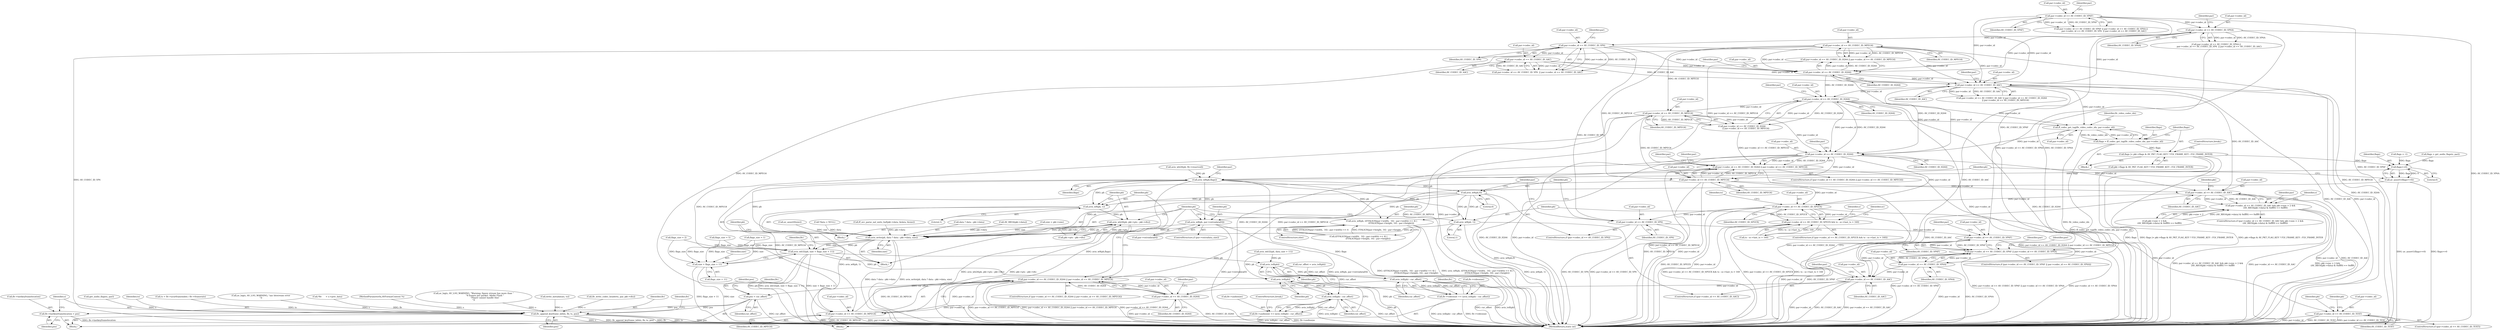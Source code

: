 digraph "0_FFmpeg_6b67d7f05918f7a1ee8fc6ff21355d7e8736aa10@pointer" {
"1000416" [label="(Call,ff_codec_get_tag(flv_video_codec_ids, par->codec_id))"];
"1000237" [label="(Call,par->codec_id == AV_CODEC_ID_AAC)"];
"1000218" [label="(Call,par->codec_id == AV_CODEC_ID_H264)"];
"1000207" [label="(Call,par->codec_id == AV_CODEC_ID_AAC)"];
"1000202" [label="(Call,par->codec_id == AV_CODEC_ID_VP6)"];
"1000196" [label="(Call,par->codec_id == AV_CODEC_ID_VP6A)"];
"1000190" [label="(Call,par->codec_id == AV_CODEC_ID_VP6F)"];
"1000223" [label="(Call,par->codec_id == AV_CODEC_ID_MPEG4)"];
"1000243" [label="(Call,par->codec_id == AV_CODEC_ID_H264)"];
"1000248" [label="(Call,par->codec_id == AV_CODEC_ID_MPEG4)"];
"1000414" [label="(Call,flags = ff_codec_get_tag(flv_video_codec_ids, par->codec_id))"];
"1000421" [label="(Call,flags |= pkt->flags & AV_PKT_FLAG_KEY ? FLV_FRAME_KEY : FLV_FRAME_INTER)"];
"1000712" [label="(Call,flags>=0)"];
"1000711" [label="(Call,av_assert1(flags>=0))"];
"1000715" [label="(Call,avio_w8(pb,flags))"];
"1000724" [label="(Call,avio_w8(pb,0))"];
"1000744" [label="(Call,avio_w8(pb, par->extradata[0]))"];
"1000811" [label="(Call,avio_write(pb, data ? data : pkt->data, size))"];
"1000820" [label="(Call,avio_wb32(pb, size + flags_size + 11))"];
"1000864" [label="(Call,avio_tell(pb))"];
"1000863" [label="(Call,avio_tell(pb) - cur_offset)"];
"1000859" [label="(Call,flv->videosize += (avio_tell(pb) - cur_offset))"];
"1000896" [label="(Call,pos = cur_offset)"];
"1000910" [label="(Call,flv->lastkeyframelocation = pos)"];
"1000915" [label="(Call,flv_append_keyframe_info(s, flv, ts, pos))"];
"1000931" [label="(Call,avio_tell(pb))"];
"1000930" [label="(Call,avio_tell(pb) - cur_offset)"];
"1000926" [label="(Call,flv->audiosize += (avio_tell(pb) - cur_offset))"];
"1000822" [label="(Call,size + flags_size + 11)"];
"1000752" [label="(Call,avio_w8(pb, ((FFALIGN(par->width,  16) - par->width) << 4) |\n                             (FFALIGN(par->height, 16) - par->height)))"];
"1000782" [label="(Call,avio_w8(pb, 1))"];
"1000799" [label="(Call,avio_w8(pb, 1))"];
"1000802" [label="(Call,avio_wb24(pb, pkt->pts - pkt->dts))"];
"1000456" [label="(Call,par->codec_id == AV_CODEC_ID_H264)"];
"1000455" [label="(Call,par->codec_id == AV_CODEC_ID_H264 || par->codec_id == AV_CODEC_ID_MPEG4)"];
"1000787" [label="(Call,par->codec_id == AV_CODEC_ID_H264 || par->codec_id == AV_CODEC_ID_MPEG4)"];
"1000461" [label="(Call,par->codec_id == AV_CODEC_ID_MPEG4)"];
"1000500" [label="(Call,par->codec_id == AV_CODEC_ID_AAC)"];
"1000499" [label="(Call,par->codec_id == AV_CODEC_ID_AAC && pkt->size > 2 &&\n               (AV_RB16(pkt->data) & 0xfff0) == 0xfff0)"];
"1000544" [label="(Call,par->codec_id == AV_CODEC_ID_SPEEX)"];
"1000543" [label="(Call,par->codec_id == AV_CODEC_ID_SPEEX && ts - sc->last_ts > 160)"];
"1000626" [label="(Call,par->codec_id == AV_CODEC_ID_TEXT)"];
"1000719" [label="(Call,par->codec_id == AV_CODEC_ID_VP6)"];
"1000729" [label="(Call,par->codec_id == AV_CODEC_ID_VP6F)"];
"1000728" [label="(Call,par->codec_id == AV_CODEC_ID_VP6F || par->codec_id == AV_CODEC_ID_VP6A)"];
"1000734" [label="(Call,par->codec_id == AV_CODEC_ID_VP6A)"];
"1000777" [label="(Call,par->codec_id == AV_CODEC_ID_AAC)"];
"1000788" [label="(Call,par->codec_id == AV_CODEC_ID_H264)"];
"1000793" [label="(Call,par->codec_id == AV_CODEC_ID_MPEG4)"];
"1000204" [label="(Identifier,par)"];
"1000884" [label="(Block,)"];
"1000546" [label="(Identifier,par)"];
"1000504" [label="(Identifier,AV_CODEC_ID_AAC)"];
"1000191" [label="(Call,par->codec_id)"];
"1000217" [label="(Call,par->codec_id == AV_CODEC_ID_H264 || par->codec_id == AV_CODEC_ID_MPEG4)"];
"1000933" [label="(Identifier,cur_offset)"];
"1000797" [label="(Identifier,AV_CODEC_ID_MPEG4)"];
"1000194" [label="(Identifier,AV_CODEC_ID_VP6F)"];
"1000821" [label="(Identifier,pb)"];
"1000409" [label="(Block,)"];
"1000198" [label="(Identifier,par)"];
"1000323" [label="(Call,flv_write_codec_header(s, par, pkt->dts))"];
"1000857" [label="(Block,)"];
"1000625" [label="(ControlStructure,if (par->codec_id == AV_CODEC_ID_TEXT))"];
"1000915" [label="(Call,flv_append_keyframe_info(s, flv, ts, pos))"];
"1000228" [label="(Call,flags_size = 5)"];
"1000795" [label="(Identifier,par)"];
"1000248" [label="(Call,par->codec_id == AV_CODEC_ID_MPEG4)"];
"1000154" [label="(Call,*data = NULL)"];
"1000190" [label="(Call,par->codec_id == AV_CODEC_ID_VP6F)"];
"1000811" [label="(Call,avio_write(pb, data ? data : pkt->data, size))"];
"1000863" [label="(Call,avio_tell(pb) - cur_offset)"];
"1000740" [label="(ControlStructure,if (par->extradata_size))"];
"1000897" [label="(Identifier,pos)"];
"1000726" [label="(Literal,0)"];
"1000802" [label="(Call,avio_wb24(pb, pkt->pts - pkt->dts))"];
"1000917" [label="(Identifier,flv)"];
"1000237" [label="(Call,par->codec_id == AV_CODEC_ID_AAC)"];
"1000206" [label="(Identifier,AV_CODEC_ID_VP6)"];
"1000542" [label="(ControlStructure,if (par->codec_id == AV_CODEC_ID_SPEEX && ts - sc->last_ts > 160))"];
"1000752" [label="(Call,avio_w8(pb, ((FFALIGN(par->width,  16) - par->width) << 4) |\n                             (FFALIGN(par->height, 16) - par->height)))"];
"1000922" [label="(Identifier,flv)"];
"1000551" [label="(Identifier,ts)"];
"1000633" [label="(Identifier,pb)"];
"1000864" [label="(Call,avio_tell(pb))"];
"1000543" [label="(Call,par->codec_id == AV_CODEC_ID_SPEEX && ts - sc->last_ts > 160)"];
"1000742" [label="(Identifier,par)"];
"1000931" [label="(Call,avio_tell(pb))"];
"1000869" [label="(Identifier,flv)"];
"1000238" [label="(Call,par->codec_id)"];
"1000227" [label="(Identifier,AV_CODEC_ID_MPEG4)"];
"1000783" [label="(Identifier,pb)"];
"1000165" [label="(Call,cur_offset = avio_tell(pb))"];
"1000461" [label="(Call,par->codec_id == AV_CODEC_ID_MPEG4)"];
"1000820" [label="(Call,avio_wb32(pb, size + flags_size + 11))"];
"1000417" [label="(Identifier,flv_video_codec_ids)"];
"1000244" [label="(Call,par->codec_id)"];
"1000498" [label="(ControlStructure,if (par->codec_id == AV_CODEC_ID_AAC && pkt->size > 2 &&\n               (AV_RB16(pkt->data) & 0xfff0) == 0xfff0))"];
"1000202" [label="(Call,par->codec_id == AV_CODEC_ID_VP6)"];
"1000779" [label="(Identifier,par)"];
"1000950" [label="(MethodReturn,static int)"];
"1000414" [label="(Call,flags = ff_codec_get_tag(flv_video_codec_ids, par->codec_id))"];
"1000219" [label="(Call,par->codec_id)"];
"1000463" [label="(Identifier,par)"];
"1000431" [label="(ControlStructure,break;)"];
"1000710" [label="(Block,)"];
"1000829" [label="(Identifier,flv)"];
"1000626" [label="(Call,par->codec_id == AV_CODEC_ID_TEXT)"];
"1000723" [label="(Identifier,AV_CODEC_ID_VP6)"];
"1000789" [label="(Call,par->codec_id)"];
"1000930" [label="(Call,avio_tell(pb) - cur_offset)"];
"1000224" [label="(Call,par->codec_id)"];
"1000601" [label="(Call,avio_wb24(pb, flv->reserved))"];
"1000435" [label="(Call,get_audio_flags(s, par))"];
"1000486" [label="(Call,ff_avc_parse_nal_units_buf(pkt->data, &data, &size))"];
"1000456" [label="(Call,par->codec_id == AV_CODEC_ID_H264)"];
"1000422" [label="(Identifier,flags)"];
"1000207" [label="(Call,par->codec_id == AV_CODEC_ID_AAC)"];
"1000544" [label="(Call,par->codec_id == AV_CODEC_ID_SPEEX)"];
"1000754" [label="(Call,((FFALIGN(par->width,  16) - par->width) << 4) |\n                             (FFALIGN(par->height, 16) - par->height))"];
"1000914" [label="(Identifier,pos)"];
"1000421" [label="(Call,flags |= pkt->flags & AV_PKT_FLAG_KEY ? FLV_FRAME_KEY : FLV_FRAME_INTER)"];
"1000918" [label="(Identifier,ts)"];
"1000926" [label="(Call,flv->audiosize += (avio_tell(pb) - cur_offset))"];
"1000415" [label="(Identifier,flags)"];
"1000423" [label="(Call,pkt->flags & AV_PKT_FLAG_KEY ? FLV_FRAME_KEY : FLV_FRAME_INTER)"];
"1000886" [label="(Call,ts = flv->acurframeindex / flv->framerate)"];
"1000860" [label="(Call,flv->videosize)"];
"1000548" [label="(Identifier,AV_CODEC_ID_SPEEX)"];
"1000545" [label="(Call,par->codec_id)"];
"1000563" [label="(Identifier,sc)"];
"1000242" [label="(Call,par->codec_id == AV_CODEC_ID_H264\n            || par->codec_id == AV_CODEC_ID_MPEG4)"];
"1000501" [label="(Call,par->codec_id)"];
"1000934" [label="(ControlStructure,break;)"];
"1000711" [label="(Call,av_assert1(flags>=0))"];
"1000416" [label="(Call,ff_codec_get_tag(flv_video_codec_ids, par->codec_id))"];
"1000499" [label="(Call,par->codec_id == AV_CODEC_ID_AAC && pkt->size > 2 &&\n               (AV_RB16(pkt->data) & 0xfff0) == 0xfff0)"];
"1000208" [label="(Call,par->codec_id)"];
"1000727" [label="(ControlStructure,if (par->codec_id == AV_CODEC_ID_VP6F || par->codec_id == AV_CODEC_ID_VP6A))"];
"1000243" [label="(Call,par->codec_id == AV_CODEC_ID_H264)"];
"1000721" [label="(Identifier,par)"];
"1000787" [label="(Call,par->codec_id == AV_CODEC_ID_H264 || par->codec_id == AV_CODEC_ID_MPEG4)"];
"1000813" [label="(Call,data ? data : pkt->data)"];
"1000247" [label="(Identifier,AV_CODEC_ID_H264)"];
"1000249" [label="(Call,par->codec_id)"];
"1000718" [label="(ControlStructure,if (par->codec_id == AV_CODEC_ID_VP6))"];
"1000212" [label="(Call,flags_size = 2)"];
"1000196" [label="(Call,par->codec_id == AV_CODEC_ID_VP6A)"];
"1000225" [label="(Identifier,par)"];
"1000714" [label="(Literal,0)"];
"1000720" [label="(Call,par->codec_id)"];
"1000866" [label="(Identifier,cur_offset)"];
"1000538" [label="(Call,av_log(s, AV_LOG_WARNING, \"aac bitstream error\n\"))"];
"1000195" [label="(Call,par->codec_id == AV_CODEC_ID_VP6A ||\n         par->codec_id == AV_CODEC_ID_VP6  || par->codec_id == AV_CODEC_ID_AAC)"];
"1000745" [label="(Identifier,pb)"];
"1000712" [label="(Call,flags>=0)"];
"1000753" [label="(Identifier,pb)"];
"1000735" [label="(Call,par->codec_id)"];
"1000223" [label="(Call,par->codec_id == AV_CODEC_ID_MPEG4)"];
"1000218" [label="(Call,par->codec_id == AV_CODEC_ID_H264)"];
"1000786" [label="(ControlStructure,if (par->codec_id == AV_CODEC_ID_H264 || par->codec_id == AV_CODEC_ID_MPEG4))"];
"1000782" [label="(Call,avio_w8(pb, 1))"];
"1000715" [label="(Call,avio_w8(pb,flags))"];
"1000557" [label="(Identifier,s)"];
"1000250" [label="(Identifier,par)"];
"1000513" [label="(Call,AV_RB16(pkt->data))"];
"1000433" [label="(Call,flags = get_audio_flags(s, par))"];
"1000189" [label="(Call,par->codec_id == AV_CODEC_ID_VP6F || par->codec_id == AV_CODEC_ID_VP6A ||\n         par->codec_id == AV_CODEC_ID_VP6  || par->codec_id == AV_CODEC_ID_AAC)"];
"1000803" [label="(Identifier,pb)"];
"1000241" [label="(Identifier,AV_CODEC_ID_AAC)"];
"1000454" [label="(ControlStructure,if (par->codec_id == AV_CODEC_ID_H264 || par->codec_id == AV_CODEC_ID_MPEG4))"];
"1000804" [label="(Call,pkt->pts - pkt->dts)"];
"1000129" [label="(Call,*flv      = s->priv_data)"];
"1000738" [label="(Identifier,AV_CODEC_ID_VP6A)"];
"1000859" [label="(Call,flv->videosize += (avio_tell(pb) - cur_offset))"];
"1000800" [label="(Identifier,pb)"];
"1000148" [label="(Call,size = pkt->size)"];
"1000211" [label="(Identifier,AV_CODEC_ID_AAC)"];
"1000927" [label="(Call,flv->audiosize)"];
"1000508" [label="(Identifier,pkt)"];
"1000630" [label="(Identifier,AV_CODEC_ID_TEXT)"];
"1000455" [label="(Call,par->codec_id == AV_CODEC_ID_H264 || par->codec_id == AV_CODEC_ID_MPEG4)"];
"1000460" [label="(Identifier,AV_CODEC_ID_H264)"];
"1000725" [label="(Identifier,pb)"];
"1000471" [label="(Identifier,par)"];
"1000713" [label="(Identifier,flags)"];
"1000919" [label="(Identifier,pos)"];
"1000418" [label="(Call,par->codec_id)"];
"1000896" [label="(Call,pos = cur_offset)"];
"1000729" [label="(Call,par->codec_id == AV_CODEC_ID_VP6F)"];
"1000793" [label="(Call,par->codec_id == AV_CODEC_ID_MPEG4)"];
"1000107" [label="(MethodParameterIn,AVFormatContext *s)"];
"1000733" [label="(Identifier,AV_CODEC_ID_VP6F)"];
"1000232" [label="(Call,flags_size = 1)"];
"1000438" [label="(Call,av_assert0(size))"];
"1000197" [label="(Call,par->codec_id)"];
"1000730" [label="(Call,par->codec_id)"];
"1000781" [label="(Identifier,AV_CODEC_ID_AAC)"];
"1000812" [label="(Identifier,pb)"];
"1000556" [label="(Call,av_log(s, AV_LOG_WARNING, \"Warning: Speex stream has more than \"\n                                  \"8 frames per packet. Adobe Flash \"\n                                  \"Player cannot handle this!\n\"))"];
"1000717" [label="(Identifier,flags)"];
"1000203" [label="(Call,par->codec_id)"];
"1000911" [label="(Call,flv->lastkeyframelocation)"];
"1000201" [label="(Call,par->codec_id == AV_CODEC_ID_VP6  || par->codec_id == AV_CODEC_ID_AAC)"];
"1000716" [label="(Identifier,pb)"];
"1000865" [label="(Identifier,pb)"];
"1000627" [label="(Call,par->codec_id)"];
"1000916" [label="(Identifier,s)"];
"1000465" [label="(Identifier,AV_CODEC_ID_MPEG4)"];
"1000798" [label="(Block,)"];
"1000932" [label="(Identifier,pb)"];
"1000245" [label="(Identifier,par)"];
"1000236" [label="(Call,par->codec_id == AV_CODEC_ID_AAC || par->codec_id == AV_CODEC_ID_H264\n            || par->codec_id == AV_CODEC_ID_MPEG4)"];
"1000776" [label="(ControlStructure,if (par->codec_id == AV_CODEC_ID_AAC))"];
"1000372" [label="(Call,write_metadata(s, ts))"];
"1000790" [label="(Identifier,par)"];
"1000734" [label="(Call,par->codec_id == AV_CODEC_ID_VP6A)"];
"1000784" [label="(Literal,1)"];
"1000462" [label="(Call,par->codec_id)"];
"1000824" [label="(Call,flags_size + 11)"];
"1000777" [label="(Call,par->codec_id == AV_CODEC_ID_AAC)"];
"1000158" [label="(Call,flags = -1)"];
"1000910" [label="(Call,flv->lastkeyframelocation = pos)"];
"1000719" [label="(Call,par->codec_id == AV_CODEC_ID_VP6)"];
"1000200" [label="(Identifier,AV_CODEC_ID_VP6A)"];
"1000549" [label="(Call,ts - sc->last_ts > 160)"];
"1000505" [label="(Call,pkt->size > 2 &&\n               (AV_RB16(pkt->data) & 0xfff0) == 0xfff0)"];
"1000209" [label="(Identifier,par)"];
"1000731" [label="(Identifier,par)"];
"1000457" [label="(Call,par->codec_id)"];
"1000744" [label="(Call,avio_w8(pb, par->extradata[0]))"];
"1000736" [label="(Identifier,par)"];
"1000778" [label="(Call,par->codec_id)"];
"1000794" [label="(Call,par->codec_id)"];
"1000525" [label="(Identifier,s)"];
"1000792" [label="(Identifier,AV_CODEC_ID_H264)"];
"1000724" [label="(Call,avio_w8(pb,0))"];
"1000751" [label="(ControlStructure,else)"];
"1000746" [label="(Call,par->extradata[0])"];
"1000704" [label="(Call,avio_wb32(pb, data_size + 11))"];
"1000502" [label="(Identifier,par)"];
"1000898" [label="(Identifier,cur_offset)"];
"1000728" [label="(Call,par->codec_id == AV_CODEC_ID_VP6F || par->codec_id == AV_CODEC_ID_VP6A)"];
"1000252" [label="(Identifier,AV_CODEC_ID_MPEG4)"];
"1000788" [label="(Call,par->codec_id == AV_CODEC_ID_H264)"];
"1000799" [label="(Call,avio_w8(pb, 1))"];
"1000823" [label="(Identifier,size)"];
"1000901" [label="(Identifier,flv)"];
"1000822" [label="(Call,size + flags_size + 11)"];
"1000819" [label="(Identifier,size)"];
"1000801" [label="(Literal,1)"];
"1000500" [label="(Call,par->codec_id == AV_CODEC_ID_AAC)"];
"1000222" [label="(Identifier,AV_CODEC_ID_H264)"];
"1000673" [label="(Identifier,pb)"];
"1000416" -> "1000414"  [label="AST: "];
"1000416" -> "1000418"  [label="CFG: "];
"1000417" -> "1000416"  [label="AST: "];
"1000418" -> "1000416"  [label="AST: "];
"1000414" -> "1000416"  [label="CFG: "];
"1000416" -> "1000950"  [label="DDG: flv_video_codec_ids"];
"1000416" -> "1000414"  [label="DDG: flv_video_codec_ids"];
"1000416" -> "1000414"  [label="DDG: par->codec_id"];
"1000237" -> "1000416"  [label="DDG: par->codec_id"];
"1000243" -> "1000416"  [label="DDG: par->codec_id"];
"1000248" -> "1000416"  [label="DDG: par->codec_id"];
"1000416" -> "1000456"  [label="DDG: par->codec_id"];
"1000237" -> "1000236"  [label="AST: "];
"1000237" -> "1000241"  [label="CFG: "];
"1000238" -> "1000237"  [label="AST: "];
"1000241" -> "1000237"  [label="AST: "];
"1000245" -> "1000237"  [label="CFG: "];
"1000236" -> "1000237"  [label="CFG: "];
"1000237" -> "1000950"  [label="DDG: par->codec_id"];
"1000237" -> "1000950"  [label="DDG: AV_CODEC_ID_AAC"];
"1000237" -> "1000236"  [label="DDG: par->codec_id"];
"1000237" -> "1000236"  [label="DDG: AV_CODEC_ID_AAC"];
"1000218" -> "1000237"  [label="DDG: par->codec_id"];
"1000207" -> "1000237"  [label="DDG: par->codec_id"];
"1000207" -> "1000237"  [label="DDG: AV_CODEC_ID_AAC"];
"1000196" -> "1000237"  [label="DDG: par->codec_id"];
"1000223" -> "1000237"  [label="DDG: par->codec_id"];
"1000190" -> "1000237"  [label="DDG: par->codec_id"];
"1000202" -> "1000237"  [label="DDG: par->codec_id"];
"1000237" -> "1000243"  [label="DDG: par->codec_id"];
"1000237" -> "1000456"  [label="DDG: par->codec_id"];
"1000237" -> "1000500"  [label="DDG: AV_CODEC_ID_AAC"];
"1000237" -> "1000777"  [label="DDG: AV_CODEC_ID_AAC"];
"1000218" -> "1000217"  [label="AST: "];
"1000218" -> "1000222"  [label="CFG: "];
"1000219" -> "1000218"  [label="AST: "];
"1000222" -> "1000218"  [label="AST: "];
"1000225" -> "1000218"  [label="CFG: "];
"1000217" -> "1000218"  [label="CFG: "];
"1000218" -> "1000950"  [label="DDG: AV_CODEC_ID_H264"];
"1000218" -> "1000217"  [label="DDG: par->codec_id"];
"1000218" -> "1000217"  [label="DDG: AV_CODEC_ID_H264"];
"1000207" -> "1000218"  [label="DDG: par->codec_id"];
"1000196" -> "1000218"  [label="DDG: par->codec_id"];
"1000190" -> "1000218"  [label="DDG: par->codec_id"];
"1000202" -> "1000218"  [label="DDG: par->codec_id"];
"1000218" -> "1000223"  [label="DDG: par->codec_id"];
"1000218" -> "1000243"  [label="DDG: AV_CODEC_ID_H264"];
"1000218" -> "1000456"  [label="DDG: AV_CODEC_ID_H264"];
"1000207" -> "1000201"  [label="AST: "];
"1000207" -> "1000211"  [label="CFG: "];
"1000208" -> "1000207"  [label="AST: "];
"1000211" -> "1000207"  [label="AST: "];
"1000201" -> "1000207"  [label="CFG: "];
"1000207" -> "1000201"  [label="DDG: par->codec_id"];
"1000207" -> "1000201"  [label="DDG: AV_CODEC_ID_AAC"];
"1000202" -> "1000207"  [label="DDG: par->codec_id"];
"1000202" -> "1000201"  [label="AST: "];
"1000202" -> "1000206"  [label="CFG: "];
"1000203" -> "1000202"  [label="AST: "];
"1000206" -> "1000202"  [label="AST: "];
"1000209" -> "1000202"  [label="CFG: "];
"1000201" -> "1000202"  [label="CFG: "];
"1000202" -> "1000950"  [label="DDG: AV_CODEC_ID_VP6"];
"1000202" -> "1000201"  [label="DDG: par->codec_id"];
"1000202" -> "1000201"  [label="DDG: AV_CODEC_ID_VP6"];
"1000196" -> "1000202"  [label="DDG: par->codec_id"];
"1000202" -> "1000719"  [label="DDG: AV_CODEC_ID_VP6"];
"1000196" -> "1000195"  [label="AST: "];
"1000196" -> "1000200"  [label="CFG: "];
"1000197" -> "1000196"  [label="AST: "];
"1000200" -> "1000196"  [label="AST: "];
"1000204" -> "1000196"  [label="CFG: "];
"1000195" -> "1000196"  [label="CFG: "];
"1000196" -> "1000950"  [label="DDG: AV_CODEC_ID_VP6A"];
"1000196" -> "1000195"  [label="DDG: par->codec_id"];
"1000196" -> "1000195"  [label="DDG: AV_CODEC_ID_VP6A"];
"1000190" -> "1000196"  [label="DDG: par->codec_id"];
"1000196" -> "1000734"  [label="DDG: AV_CODEC_ID_VP6A"];
"1000190" -> "1000189"  [label="AST: "];
"1000190" -> "1000194"  [label="CFG: "];
"1000191" -> "1000190"  [label="AST: "];
"1000194" -> "1000190"  [label="AST: "];
"1000198" -> "1000190"  [label="CFG: "];
"1000189" -> "1000190"  [label="CFG: "];
"1000190" -> "1000950"  [label="DDG: AV_CODEC_ID_VP6F"];
"1000190" -> "1000189"  [label="DDG: par->codec_id"];
"1000190" -> "1000189"  [label="DDG: AV_CODEC_ID_VP6F"];
"1000190" -> "1000729"  [label="DDG: AV_CODEC_ID_VP6F"];
"1000223" -> "1000217"  [label="AST: "];
"1000223" -> "1000227"  [label="CFG: "];
"1000224" -> "1000223"  [label="AST: "];
"1000227" -> "1000223"  [label="AST: "];
"1000217" -> "1000223"  [label="CFG: "];
"1000223" -> "1000950"  [label="DDG: AV_CODEC_ID_MPEG4"];
"1000223" -> "1000217"  [label="DDG: par->codec_id"];
"1000223" -> "1000217"  [label="DDG: AV_CODEC_ID_MPEG4"];
"1000223" -> "1000248"  [label="DDG: AV_CODEC_ID_MPEG4"];
"1000223" -> "1000461"  [label="DDG: AV_CODEC_ID_MPEG4"];
"1000223" -> "1000793"  [label="DDG: AV_CODEC_ID_MPEG4"];
"1000243" -> "1000242"  [label="AST: "];
"1000243" -> "1000247"  [label="CFG: "];
"1000244" -> "1000243"  [label="AST: "];
"1000247" -> "1000243"  [label="AST: "];
"1000250" -> "1000243"  [label="CFG: "];
"1000242" -> "1000243"  [label="CFG: "];
"1000243" -> "1000950"  [label="DDG: par->codec_id"];
"1000243" -> "1000950"  [label="DDG: AV_CODEC_ID_H264"];
"1000243" -> "1000242"  [label="DDG: par->codec_id"];
"1000243" -> "1000242"  [label="DDG: AV_CODEC_ID_H264"];
"1000243" -> "1000248"  [label="DDG: par->codec_id"];
"1000243" -> "1000456"  [label="DDG: par->codec_id"];
"1000243" -> "1000456"  [label="DDG: AV_CODEC_ID_H264"];
"1000248" -> "1000242"  [label="AST: "];
"1000248" -> "1000252"  [label="CFG: "];
"1000249" -> "1000248"  [label="AST: "];
"1000252" -> "1000248"  [label="AST: "];
"1000242" -> "1000248"  [label="CFG: "];
"1000248" -> "1000950"  [label="DDG: AV_CODEC_ID_MPEG4"];
"1000248" -> "1000950"  [label="DDG: par->codec_id"];
"1000248" -> "1000242"  [label="DDG: par->codec_id"];
"1000248" -> "1000242"  [label="DDG: AV_CODEC_ID_MPEG4"];
"1000248" -> "1000456"  [label="DDG: par->codec_id"];
"1000248" -> "1000461"  [label="DDG: AV_CODEC_ID_MPEG4"];
"1000248" -> "1000793"  [label="DDG: AV_CODEC_ID_MPEG4"];
"1000414" -> "1000409"  [label="AST: "];
"1000415" -> "1000414"  [label="AST: "];
"1000422" -> "1000414"  [label="CFG: "];
"1000414" -> "1000950"  [label="DDG: ff_codec_get_tag(flv_video_codec_ids, par->codec_id)"];
"1000414" -> "1000421"  [label="DDG: flags"];
"1000421" -> "1000409"  [label="AST: "];
"1000421" -> "1000423"  [label="CFG: "];
"1000422" -> "1000421"  [label="AST: "];
"1000423" -> "1000421"  [label="AST: "];
"1000431" -> "1000421"  [label="CFG: "];
"1000421" -> "1000950"  [label="DDG: pkt->flags & AV_PKT_FLAG_KEY ? FLV_FRAME_KEY : FLV_FRAME_INTER"];
"1000421" -> "1000950"  [label="DDG: flags"];
"1000421" -> "1000950"  [label="DDG: flags |= pkt->flags & AV_PKT_FLAG_KEY ? FLV_FRAME_KEY : FLV_FRAME_INTER"];
"1000421" -> "1000712"  [label="DDG: flags"];
"1000712" -> "1000711"  [label="AST: "];
"1000712" -> "1000714"  [label="CFG: "];
"1000713" -> "1000712"  [label="AST: "];
"1000714" -> "1000712"  [label="AST: "];
"1000711" -> "1000712"  [label="CFG: "];
"1000712" -> "1000711"  [label="DDG: flags"];
"1000712" -> "1000711"  [label="DDG: 0"];
"1000158" -> "1000712"  [label="DDG: flags"];
"1000433" -> "1000712"  [label="DDG: flags"];
"1000712" -> "1000715"  [label="DDG: flags"];
"1000711" -> "1000710"  [label="AST: "];
"1000716" -> "1000711"  [label="CFG: "];
"1000711" -> "1000950"  [label="DDG: av_assert1(flags>=0)"];
"1000711" -> "1000950"  [label="DDG: flags>=0"];
"1000715" -> "1000710"  [label="AST: "];
"1000715" -> "1000717"  [label="CFG: "];
"1000716" -> "1000715"  [label="AST: "];
"1000717" -> "1000715"  [label="AST: "];
"1000721" -> "1000715"  [label="CFG: "];
"1000715" -> "1000950"  [label="DDG: avio_w8(pb,flags)"];
"1000715" -> "1000950"  [label="DDG: flags"];
"1000601" -> "1000715"  [label="DDG: pb"];
"1000715" -> "1000724"  [label="DDG: pb"];
"1000715" -> "1000744"  [label="DDG: pb"];
"1000715" -> "1000752"  [label="DDG: pb"];
"1000715" -> "1000782"  [label="DDG: pb"];
"1000715" -> "1000799"  [label="DDG: pb"];
"1000715" -> "1000811"  [label="DDG: pb"];
"1000724" -> "1000718"  [label="AST: "];
"1000724" -> "1000726"  [label="CFG: "];
"1000725" -> "1000724"  [label="AST: "];
"1000726" -> "1000724"  [label="AST: "];
"1000731" -> "1000724"  [label="CFG: "];
"1000724" -> "1000950"  [label="DDG: avio_w8(pb,0)"];
"1000724" -> "1000744"  [label="DDG: pb"];
"1000724" -> "1000752"  [label="DDG: pb"];
"1000724" -> "1000782"  [label="DDG: pb"];
"1000724" -> "1000799"  [label="DDG: pb"];
"1000724" -> "1000811"  [label="DDG: pb"];
"1000744" -> "1000740"  [label="AST: "];
"1000744" -> "1000746"  [label="CFG: "];
"1000745" -> "1000744"  [label="AST: "];
"1000746" -> "1000744"  [label="AST: "];
"1000812" -> "1000744"  [label="CFG: "];
"1000744" -> "1000950"  [label="DDG: avio_w8(pb, par->extradata[0])"];
"1000744" -> "1000950"  [label="DDG: par->extradata[0]"];
"1000744" -> "1000811"  [label="DDG: pb"];
"1000811" -> "1000710"  [label="AST: "];
"1000811" -> "1000819"  [label="CFG: "];
"1000812" -> "1000811"  [label="AST: "];
"1000813" -> "1000811"  [label="AST: "];
"1000819" -> "1000811"  [label="AST: "];
"1000821" -> "1000811"  [label="CFG: "];
"1000811" -> "1000950"  [label="DDG: data ? data : pkt->data"];
"1000811" -> "1000950"  [label="DDG: avio_write(pb, data ? data : pkt->data, size)"];
"1000802" -> "1000811"  [label="DDG: pb"];
"1000782" -> "1000811"  [label="DDG: pb"];
"1000752" -> "1000811"  [label="DDG: pb"];
"1000154" -> "1000811"  [label="DDG: data"];
"1000513" -> "1000811"  [label="DDG: pkt->data"];
"1000486" -> "1000811"  [label="DDG: pkt->data"];
"1000148" -> "1000811"  [label="DDG: size"];
"1000438" -> "1000811"  [label="DDG: size"];
"1000811" -> "1000820"  [label="DDG: pb"];
"1000811" -> "1000820"  [label="DDG: size"];
"1000811" -> "1000822"  [label="DDG: size"];
"1000820" -> "1000710"  [label="AST: "];
"1000820" -> "1000822"  [label="CFG: "];
"1000821" -> "1000820"  [label="AST: "];
"1000822" -> "1000820"  [label="AST: "];
"1000829" -> "1000820"  [label="CFG: "];
"1000820" -> "1000950"  [label="DDG: avio_wb32(pb, size + flags_size + 11)"];
"1000820" -> "1000950"  [label="DDG: size + flags_size + 11"];
"1000820" -> "1000950"  [label="DDG: pb"];
"1000232" -> "1000820"  [label="DDG: flags_size"];
"1000228" -> "1000820"  [label="DDG: flags_size"];
"1000212" -> "1000820"  [label="DDG: flags_size"];
"1000820" -> "1000864"  [label="DDG: pb"];
"1000820" -> "1000931"  [label="DDG: pb"];
"1000864" -> "1000863"  [label="AST: "];
"1000864" -> "1000865"  [label="CFG: "];
"1000865" -> "1000864"  [label="AST: "];
"1000866" -> "1000864"  [label="CFG: "];
"1000864" -> "1000950"  [label="DDG: pb"];
"1000864" -> "1000863"  [label="DDG: pb"];
"1000704" -> "1000864"  [label="DDG: pb"];
"1000863" -> "1000859"  [label="AST: "];
"1000863" -> "1000866"  [label="CFG: "];
"1000866" -> "1000863"  [label="AST: "];
"1000859" -> "1000863"  [label="CFG: "];
"1000863" -> "1000950"  [label="DDG: cur_offset"];
"1000863" -> "1000950"  [label="DDG: avio_tell(pb)"];
"1000863" -> "1000859"  [label="DDG: avio_tell(pb)"];
"1000863" -> "1000859"  [label="DDG: cur_offset"];
"1000165" -> "1000863"  [label="DDG: cur_offset"];
"1000863" -> "1000896"  [label="DDG: cur_offset"];
"1000859" -> "1000857"  [label="AST: "];
"1000860" -> "1000859"  [label="AST: "];
"1000869" -> "1000859"  [label="CFG: "];
"1000859" -> "1000950"  [label="DDG: flv->videosize"];
"1000859" -> "1000950"  [label="DDG: avio_tell(pb) - cur_offset"];
"1000896" -> "1000884"  [label="AST: "];
"1000896" -> "1000898"  [label="CFG: "];
"1000897" -> "1000896"  [label="AST: "];
"1000898" -> "1000896"  [label="AST: "];
"1000901" -> "1000896"  [label="CFG: "];
"1000896" -> "1000950"  [label="DDG: cur_offset"];
"1000896" -> "1000910"  [label="DDG: pos"];
"1000896" -> "1000915"  [label="DDG: pos"];
"1000910" -> "1000884"  [label="AST: "];
"1000910" -> "1000914"  [label="CFG: "];
"1000911" -> "1000910"  [label="AST: "];
"1000914" -> "1000910"  [label="AST: "];
"1000916" -> "1000910"  [label="CFG: "];
"1000910" -> "1000950"  [label="DDG: flv->lastkeyframelocation"];
"1000915" -> "1000884"  [label="AST: "];
"1000915" -> "1000919"  [label="CFG: "];
"1000916" -> "1000915"  [label="AST: "];
"1000917" -> "1000915"  [label="AST: "];
"1000918" -> "1000915"  [label="AST: "];
"1000919" -> "1000915"  [label="AST: "];
"1000922" -> "1000915"  [label="CFG: "];
"1000915" -> "1000950"  [label="DDG: ts"];
"1000915" -> "1000950"  [label="DDG: pos"];
"1000915" -> "1000950"  [label="DDG: s"];
"1000915" -> "1000950"  [label="DDG: flv_append_keyframe_info(s, flv, ts, pos)"];
"1000915" -> "1000950"  [label="DDG: flv"];
"1000435" -> "1000915"  [label="DDG: s"];
"1000556" -> "1000915"  [label="DDG: s"];
"1000372" -> "1000915"  [label="DDG: s"];
"1000323" -> "1000915"  [label="DDG: s"];
"1000538" -> "1000915"  [label="DDG: s"];
"1000107" -> "1000915"  [label="DDG: s"];
"1000129" -> "1000915"  [label="DDG: flv"];
"1000886" -> "1000915"  [label="DDG: ts"];
"1000931" -> "1000930"  [label="AST: "];
"1000931" -> "1000932"  [label="CFG: "];
"1000932" -> "1000931"  [label="AST: "];
"1000933" -> "1000931"  [label="CFG: "];
"1000931" -> "1000950"  [label="DDG: pb"];
"1000931" -> "1000930"  [label="DDG: pb"];
"1000704" -> "1000931"  [label="DDG: pb"];
"1000930" -> "1000926"  [label="AST: "];
"1000930" -> "1000933"  [label="CFG: "];
"1000933" -> "1000930"  [label="AST: "];
"1000926" -> "1000930"  [label="CFG: "];
"1000930" -> "1000950"  [label="DDG: cur_offset"];
"1000930" -> "1000950"  [label="DDG: avio_tell(pb)"];
"1000930" -> "1000926"  [label="DDG: avio_tell(pb)"];
"1000930" -> "1000926"  [label="DDG: cur_offset"];
"1000165" -> "1000930"  [label="DDG: cur_offset"];
"1000926" -> "1000857"  [label="AST: "];
"1000927" -> "1000926"  [label="AST: "];
"1000934" -> "1000926"  [label="CFG: "];
"1000926" -> "1000950"  [label="DDG: flv->audiosize"];
"1000926" -> "1000950"  [label="DDG: avio_tell(pb) - cur_offset"];
"1000822" -> "1000824"  [label="CFG: "];
"1000823" -> "1000822"  [label="AST: "];
"1000824" -> "1000822"  [label="AST: "];
"1000822" -> "1000950"  [label="DDG: flags_size + 11"];
"1000822" -> "1000950"  [label="DDG: size"];
"1000232" -> "1000822"  [label="DDG: flags_size"];
"1000228" -> "1000822"  [label="DDG: flags_size"];
"1000212" -> "1000822"  [label="DDG: flags_size"];
"1000752" -> "1000751"  [label="AST: "];
"1000752" -> "1000754"  [label="CFG: "];
"1000753" -> "1000752"  [label="AST: "];
"1000754" -> "1000752"  [label="AST: "];
"1000812" -> "1000752"  [label="CFG: "];
"1000752" -> "1000950"  [label="DDG: ((FFALIGN(par->width,  16) - par->width) << 4) |\n                             (FFALIGN(par->height, 16) - par->height)"];
"1000752" -> "1000950"  [label="DDG: avio_w8(pb, ((FFALIGN(par->width,  16) - par->width) << 4) |\n                             (FFALIGN(par->height, 16) - par->height))"];
"1000754" -> "1000752"  [label="DDG: (FFALIGN(par->width,  16) - par->width) << 4"];
"1000754" -> "1000752"  [label="DDG: FFALIGN(par->height, 16) - par->height"];
"1000782" -> "1000776"  [label="AST: "];
"1000782" -> "1000784"  [label="CFG: "];
"1000783" -> "1000782"  [label="AST: "];
"1000784" -> "1000782"  [label="AST: "];
"1000812" -> "1000782"  [label="CFG: "];
"1000782" -> "1000950"  [label="DDG: avio_w8(pb, 1)"];
"1000799" -> "1000798"  [label="AST: "];
"1000799" -> "1000801"  [label="CFG: "];
"1000800" -> "1000799"  [label="AST: "];
"1000801" -> "1000799"  [label="AST: "];
"1000803" -> "1000799"  [label="CFG: "];
"1000799" -> "1000950"  [label="DDG: avio_w8(pb, 1)"];
"1000799" -> "1000802"  [label="DDG: pb"];
"1000802" -> "1000798"  [label="AST: "];
"1000802" -> "1000804"  [label="CFG: "];
"1000803" -> "1000802"  [label="AST: "];
"1000804" -> "1000802"  [label="AST: "];
"1000812" -> "1000802"  [label="CFG: "];
"1000802" -> "1000950"  [label="DDG: avio_wb24(pb, pkt->pts - pkt->dts)"];
"1000802" -> "1000950"  [label="DDG: pkt->pts - pkt->dts"];
"1000804" -> "1000802"  [label="DDG: pkt->pts"];
"1000804" -> "1000802"  [label="DDG: pkt->dts"];
"1000456" -> "1000455"  [label="AST: "];
"1000456" -> "1000460"  [label="CFG: "];
"1000457" -> "1000456"  [label="AST: "];
"1000460" -> "1000456"  [label="AST: "];
"1000463" -> "1000456"  [label="CFG: "];
"1000455" -> "1000456"  [label="CFG: "];
"1000456" -> "1000950"  [label="DDG: AV_CODEC_ID_H264"];
"1000456" -> "1000950"  [label="DDG: par->codec_id"];
"1000456" -> "1000455"  [label="DDG: par->codec_id"];
"1000456" -> "1000455"  [label="DDG: AV_CODEC_ID_H264"];
"1000456" -> "1000461"  [label="DDG: par->codec_id"];
"1000456" -> "1000500"  [label="DDG: par->codec_id"];
"1000456" -> "1000544"  [label="DDG: par->codec_id"];
"1000456" -> "1000788"  [label="DDG: AV_CODEC_ID_H264"];
"1000455" -> "1000454"  [label="AST: "];
"1000455" -> "1000461"  [label="CFG: "];
"1000461" -> "1000455"  [label="AST: "];
"1000471" -> "1000455"  [label="CFG: "];
"1000502" -> "1000455"  [label="CFG: "];
"1000455" -> "1000950"  [label="DDG: par->codec_id == AV_CODEC_ID_H264 || par->codec_id == AV_CODEC_ID_MPEG4"];
"1000455" -> "1000950"  [label="DDG: par->codec_id == AV_CODEC_ID_MPEG4"];
"1000455" -> "1000950"  [label="DDG: par->codec_id == AV_CODEC_ID_H264"];
"1000242" -> "1000455"  [label="DDG: par->codec_id == AV_CODEC_ID_MPEG4"];
"1000217" -> "1000455"  [label="DDG: par->codec_id == AV_CODEC_ID_MPEG4"];
"1000461" -> "1000455"  [label="DDG: par->codec_id"];
"1000461" -> "1000455"  [label="DDG: AV_CODEC_ID_MPEG4"];
"1000455" -> "1000787"  [label="DDG: par->codec_id == AV_CODEC_ID_MPEG4"];
"1000787" -> "1000786"  [label="AST: "];
"1000787" -> "1000788"  [label="CFG: "];
"1000787" -> "1000793"  [label="CFG: "];
"1000788" -> "1000787"  [label="AST: "];
"1000793" -> "1000787"  [label="AST: "];
"1000800" -> "1000787"  [label="CFG: "];
"1000812" -> "1000787"  [label="CFG: "];
"1000787" -> "1000950"  [label="DDG: par->codec_id == AV_CODEC_ID_H264"];
"1000787" -> "1000950"  [label="DDG: par->codec_id == AV_CODEC_ID_MPEG4"];
"1000787" -> "1000950"  [label="DDG: par->codec_id == AV_CODEC_ID_H264 || par->codec_id == AV_CODEC_ID_MPEG4"];
"1000788" -> "1000787"  [label="DDG: par->codec_id"];
"1000788" -> "1000787"  [label="DDG: AV_CODEC_ID_H264"];
"1000793" -> "1000787"  [label="DDG: par->codec_id"];
"1000793" -> "1000787"  [label="DDG: AV_CODEC_ID_MPEG4"];
"1000461" -> "1000465"  [label="CFG: "];
"1000462" -> "1000461"  [label="AST: "];
"1000465" -> "1000461"  [label="AST: "];
"1000461" -> "1000950"  [label="DDG: AV_CODEC_ID_MPEG4"];
"1000461" -> "1000950"  [label="DDG: par->codec_id"];
"1000461" -> "1000500"  [label="DDG: par->codec_id"];
"1000461" -> "1000544"  [label="DDG: par->codec_id"];
"1000461" -> "1000793"  [label="DDG: AV_CODEC_ID_MPEG4"];
"1000500" -> "1000499"  [label="AST: "];
"1000500" -> "1000504"  [label="CFG: "];
"1000501" -> "1000500"  [label="AST: "];
"1000504" -> "1000500"  [label="AST: "];
"1000508" -> "1000500"  [label="CFG: "];
"1000499" -> "1000500"  [label="CFG: "];
"1000500" -> "1000950"  [label="DDG: par->codec_id"];
"1000500" -> "1000950"  [label="DDG: AV_CODEC_ID_AAC"];
"1000500" -> "1000499"  [label="DDG: par->codec_id"];
"1000500" -> "1000499"  [label="DDG: AV_CODEC_ID_AAC"];
"1000500" -> "1000544"  [label="DDG: par->codec_id"];
"1000500" -> "1000777"  [label="DDG: AV_CODEC_ID_AAC"];
"1000499" -> "1000498"  [label="AST: "];
"1000499" -> "1000505"  [label="CFG: "];
"1000505" -> "1000499"  [label="AST: "];
"1000525" -> "1000499"  [label="CFG: "];
"1000546" -> "1000499"  [label="CFG: "];
"1000499" -> "1000950"  [label="DDG: par->codec_id == AV_CODEC_ID_AAC && pkt->size > 2 &&\n               (AV_RB16(pkt->data) & 0xfff0) == 0xfff0"];
"1000499" -> "1000950"  [label="DDG: par->codec_id == AV_CODEC_ID_AAC"];
"1000499" -> "1000950"  [label="DDG: pkt->size > 2 &&\n               (AV_RB16(pkt->data) & 0xfff0) == 0xfff0"];
"1000505" -> "1000499"  [label="DDG: pkt->size > 2"];
"1000505" -> "1000499"  [label="DDG: (AV_RB16(pkt->data) & 0xfff0) == 0xfff0"];
"1000544" -> "1000543"  [label="AST: "];
"1000544" -> "1000548"  [label="CFG: "];
"1000545" -> "1000544"  [label="AST: "];
"1000548" -> "1000544"  [label="AST: "];
"1000551" -> "1000544"  [label="CFG: "];
"1000543" -> "1000544"  [label="CFG: "];
"1000544" -> "1000950"  [label="DDG: AV_CODEC_ID_SPEEX"];
"1000544" -> "1000950"  [label="DDG: par->codec_id"];
"1000544" -> "1000543"  [label="DDG: par->codec_id"];
"1000544" -> "1000543"  [label="DDG: AV_CODEC_ID_SPEEX"];
"1000544" -> "1000626"  [label="DDG: par->codec_id"];
"1000544" -> "1000719"  [label="DDG: par->codec_id"];
"1000543" -> "1000542"  [label="AST: "];
"1000543" -> "1000549"  [label="CFG: "];
"1000549" -> "1000543"  [label="AST: "];
"1000557" -> "1000543"  [label="CFG: "];
"1000563" -> "1000543"  [label="CFG: "];
"1000543" -> "1000950"  [label="DDG: par->codec_id == AV_CODEC_ID_SPEEX && ts - sc->last_ts > 160"];
"1000543" -> "1000950"  [label="DDG: par->codec_id == AV_CODEC_ID_SPEEX"];
"1000543" -> "1000950"  [label="DDG: ts - sc->last_ts > 160"];
"1000549" -> "1000543"  [label="DDG: ts - sc->last_ts"];
"1000549" -> "1000543"  [label="DDG: 160"];
"1000626" -> "1000625"  [label="AST: "];
"1000626" -> "1000630"  [label="CFG: "];
"1000627" -> "1000626"  [label="AST: "];
"1000630" -> "1000626"  [label="AST: "];
"1000633" -> "1000626"  [label="CFG: "];
"1000673" -> "1000626"  [label="CFG: "];
"1000626" -> "1000950"  [label="DDG: AV_CODEC_ID_TEXT"];
"1000626" -> "1000950"  [label="DDG: par->codec_id == AV_CODEC_ID_TEXT"];
"1000626" -> "1000950"  [label="DDG: par->codec_id"];
"1000719" -> "1000718"  [label="AST: "];
"1000719" -> "1000723"  [label="CFG: "];
"1000720" -> "1000719"  [label="AST: "];
"1000723" -> "1000719"  [label="AST: "];
"1000725" -> "1000719"  [label="CFG: "];
"1000731" -> "1000719"  [label="CFG: "];
"1000719" -> "1000950"  [label="DDG: par->codec_id == AV_CODEC_ID_VP6"];
"1000719" -> "1000950"  [label="DDG: AV_CODEC_ID_VP6"];
"1000719" -> "1000729"  [label="DDG: par->codec_id"];
"1000729" -> "1000728"  [label="AST: "];
"1000729" -> "1000733"  [label="CFG: "];
"1000730" -> "1000729"  [label="AST: "];
"1000733" -> "1000729"  [label="AST: "];
"1000736" -> "1000729"  [label="CFG: "];
"1000728" -> "1000729"  [label="CFG: "];
"1000729" -> "1000950"  [label="DDG: par->codec_id"];
"1000729" -> "1000950"  [label="DDG: AV_CODEC_ID_VP6F"];
"1000729" -> "1000728"  [label="DDG: par->codec_id"];
"1000729" -> "1000728"  [label="DDG: AV_CODEC_ID_VP6F"];
"1000729" -> "1000734"  [label="DDG: par->codec_id"];
"1000729" -> "1000777"  [label="DDG: par->codec_id"];
"1000728" -> "1000727"  [label="AST: "];
"1000728" -> "1000734"  [label="CFG: "];
"1000734" -> "1000728"  [label="AST: "];
"1000742" -> "1000728"  [label="CFG: "];
"1000779" -> "1000728"  [label="CFG: "];
"1000728" -> "1000950"  [label="DDG: par->codec_id == AV_CODEC_ID_VP6A"];
"1000728" -> "1000950"  [label="DDG: par->codec_id == AV_CODEC_ID_VP6F"];
"1000728" -> "1000950"  [label="DDG: par->codec_id == AV_CODEC_ID_VP6F || par->codec_id == AV_CODEC_ID_VP6A"];
"1000195" -> "1000728"  [label="DDG: par->codec_id == AV_CODEC_ID_VP6A"];
"1000734" -> "1000728"  [label="DDG: par->codec_id"];
"1000734" -> "1000728"  [label="DDG: AV_CODEC_ID_VP6A"];
"1000734" -> "1000738"  [label="CFG: "];
"1000735" -> "1000734"  [label="AST: "];
"1000738" -> "1000734"  [label="AST: "];
"1000734" -> "1000950"  [label="DDG: par->codec_id"];
"1000734" -> "1000950"  [label="DDG: AV_CODEC_ID_VP6A"];
"1000734" -> "1000777"  [label="DDG: par->codec_id"];
"1000777" -> "1000776"  [label="AST: "];
"1000777" -> "1000781"  [label="CFG: "];
"1000778" -> "1000777"  [label="AST: "];
"1000781" -> "1000777"  [label="AST: "];
"1000783" -> "1000777"  [label="CFG: "];
"1000790" -> "1000777"  [label="CFG: "];
"1000777" -> "1000950"  [label="DDG: AV_CODEC_ID_AAC"];
"1000777" -> "1000950"  [label="DDG: par->codec_id == AV_CODEC_ID_AAC"];
"1000777" -> "1000950"  [label="DDG: par->codec_id"];
"1000777" -> "1000788"  [label="DDG: par->codec_id"];
"1000788" -> "1000792"  [label="CFG: "];
"1000789" -> "1000788"  [label="AST: "];
"1000792" -> "1000788"  [label="AST: "];
"1000795" -> "1000788"  [label="CFG: "];
"1000788" -> "1000950"  [label="DDG: AV_CODEC_ID_H264"];
"1000788" -> "1000950"  [label="DDG: par->codec_id"];
"1000788" -> "1000793"  [label="DDG: par->codec_id"];
"1000793" -> "1000797"  [label="CFG: "];
"1000794" -> "1000793"  [label="AST: "];
"1000797" -> "1000793"  [label="AST: "];
"1000793" -> "1000950"  [label="DDG: par->codec_id"];
"1000793" -> "1000950"  [label="DDG: AV_CODEC_ID_MPEG4"];
}
